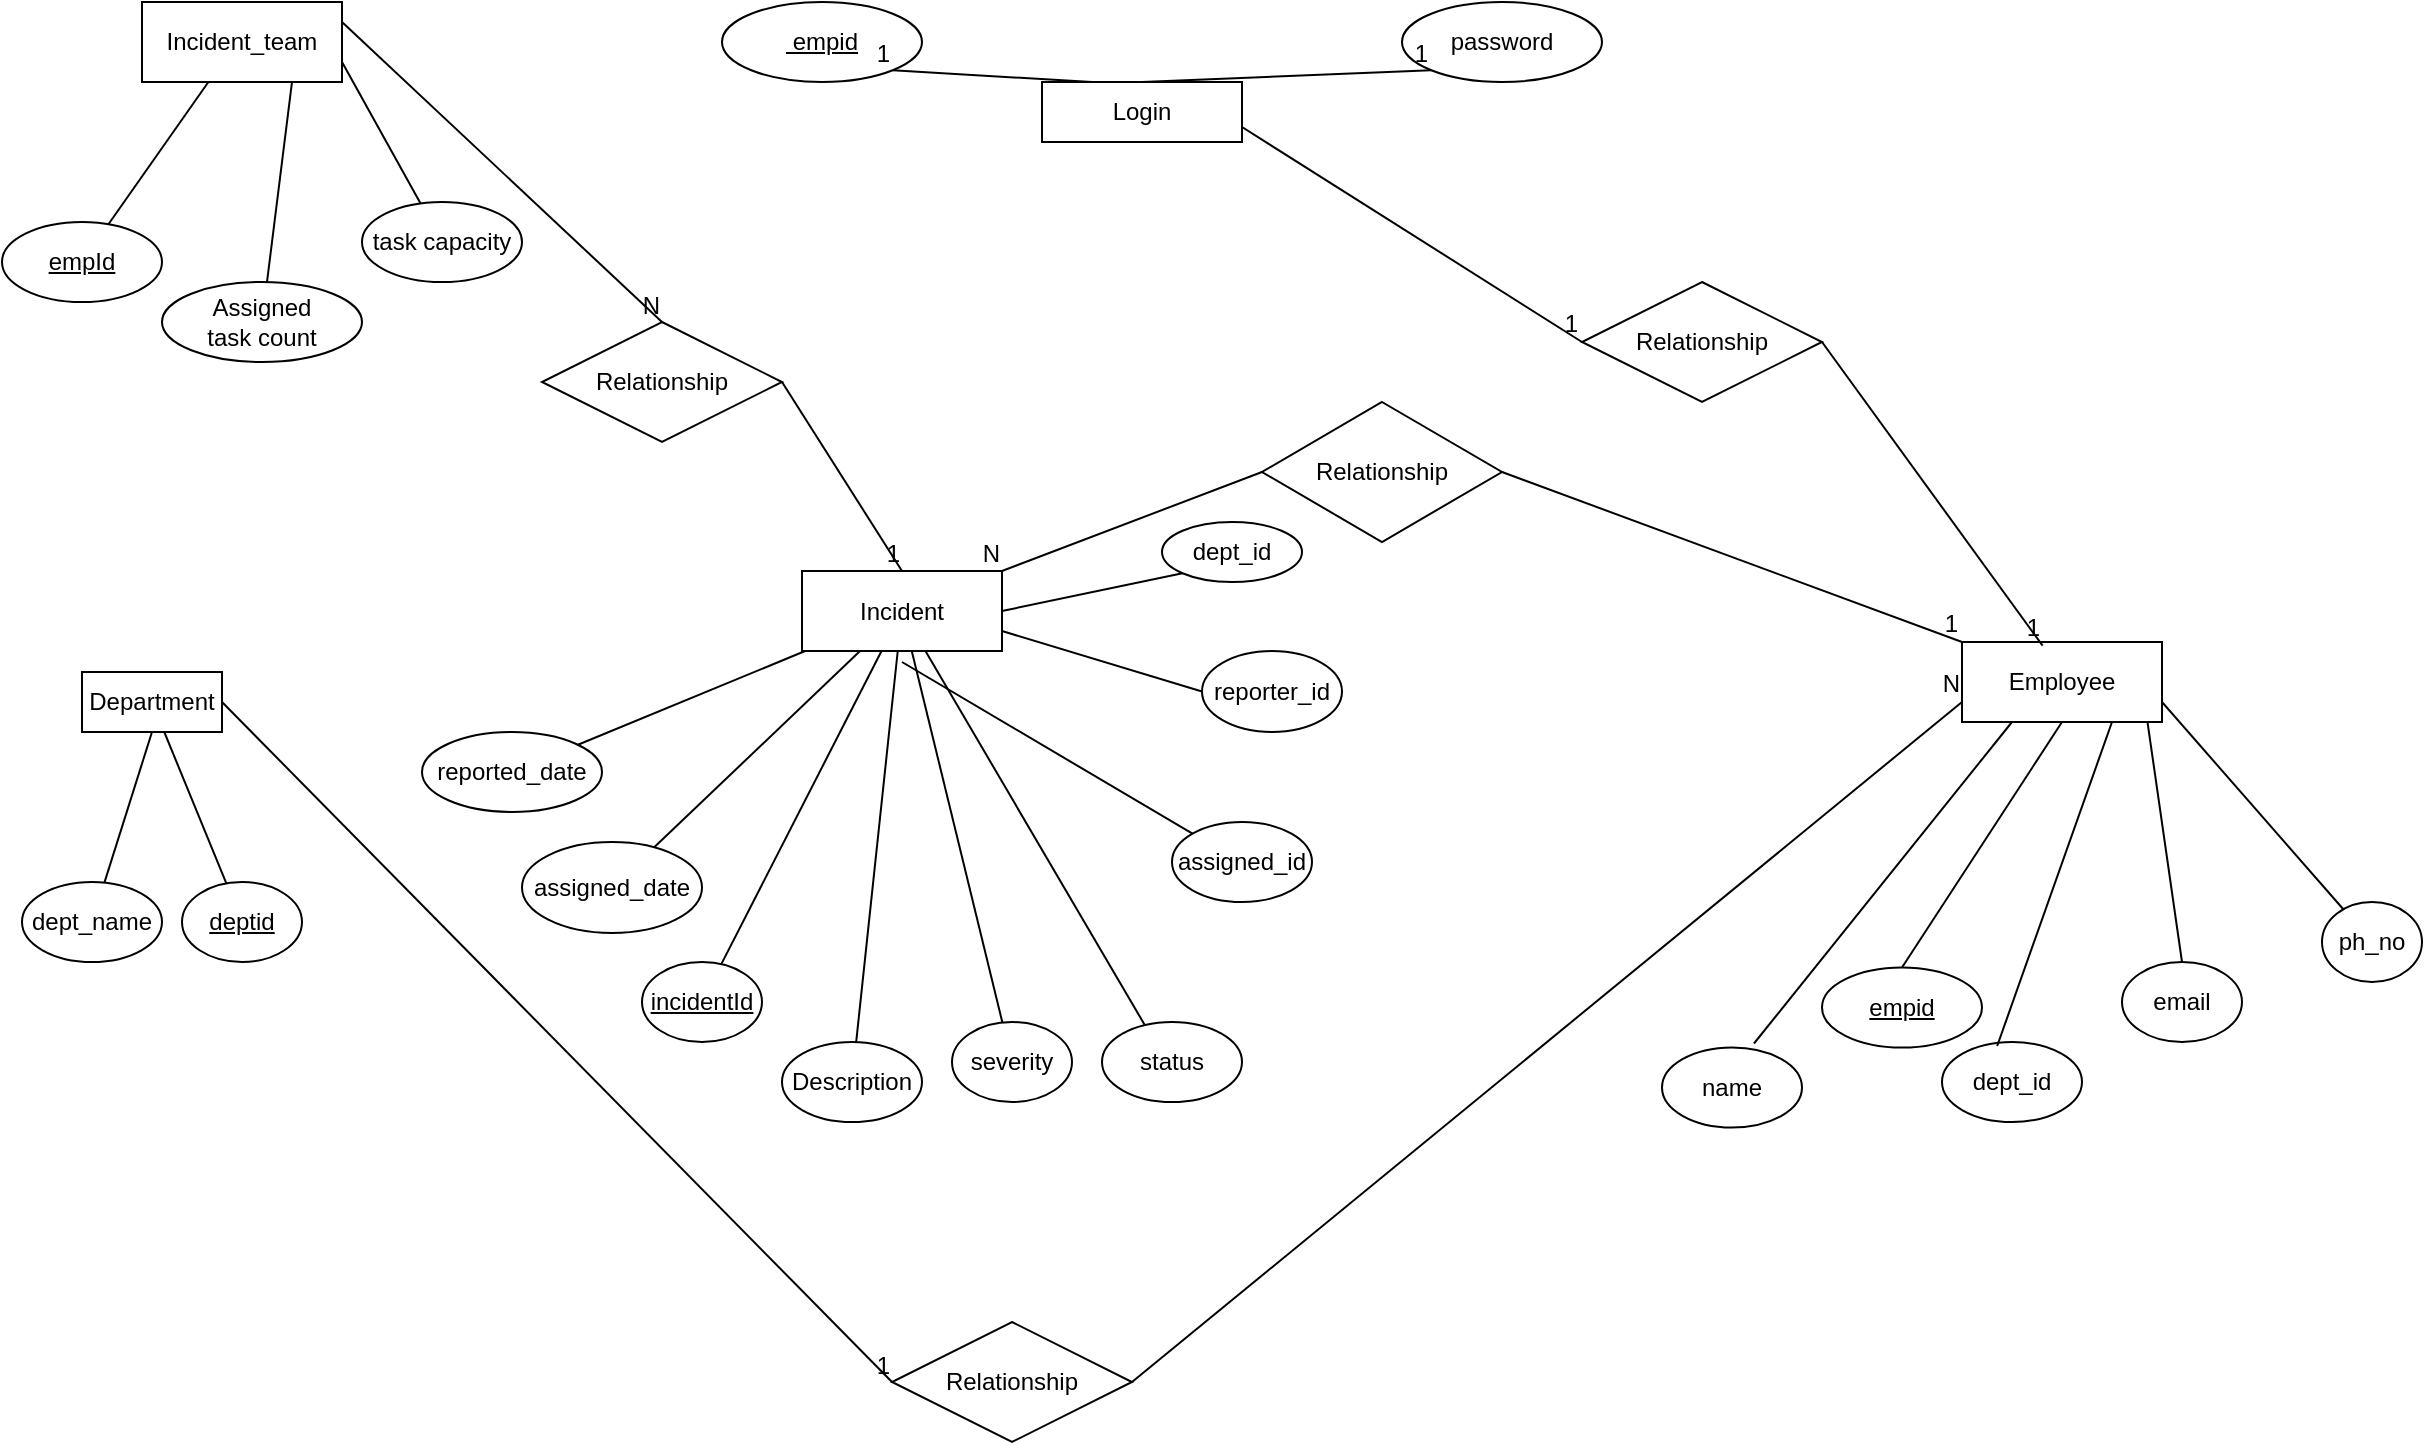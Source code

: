 <mxfile version="21.0.8" type="device"><diagram name="Page-1" id="dPSlFPo3yDVL5i2DCg3t"><mxGraphModel dx="1500" dy="763" grid="1" gridSize="10" guides="1" tooltips="1" connect="1" arrows="1" fold="1" page="1" pageScale="1" pageWidth="850" pageHeight="1100" math="0" shadow="0"><root><mxCell id="0"/><mxCell id="1" parent="0"/><mxCell id="6m1qmjPTgoKdXryvRoaX-6" value="Login" style="whiteSpace=wrap;html=1;align=center;" vertex="1" parent="1"><mxGeometry x="520" y="50" width="100" height="30" as="geometry"/></mxCell><mxCell id="6m1qmjPTgoKdXryvRoaX-7" value="password" style="ellipse;whiteSpace=wrap;html=1;align=center;" vertex="1" parent="1"><mxGeometry x="700" y="10" width="100" height="40" as="geometry"/></mxCell><mxCell id="6m1qmjPTgoKdXryvRoaX-8" value="&amp;nbsp;empid" style="ellipse;whiteSpace=wrap;html=1;align=center;fontStyle=4;" vertex="1" parent="1"><mxGeometry x="360" y="10" width="100" height="40" as="geometry"/></mxCell><mxCell id="6m1qmjPTgoKdXryvRoaX-9" value="" style="endArrow=none;html=1;rounded=0;exitX=0.25;exitY=0;exitDx=0;exitDy=0;entryX=1;entryY=1;entryDx=0;entryDy=0;" edge="1" parent="1" source="6m1qmjPTgoKdXryvRoaX-6" target="6m1qmjPTgoKdXryvRoaX-8"><mxGeometry relative="1" as="geometry"><mxPoint x="340" y="260" as="sourcePoint"/><mxPoint x="500" y="260" as="targetPoint"/></mxGeometry></mxCell><mxCell id="6m1qmjPTgoKdXryvRoaX-10" value="1" style="resizable=0;html=1;whiteSpace=wrap;align=right;verticalAlign=bottom;" connectable="0" vertex="1" parent="6m1qmjPTgoKdXryvRoaX-9"><mxGeometry x="1" relative="1" as="geometry"/></mxCell><mxCell id="6m1qmjPTgoKdXryvRoaX-11" value="" style="endArrow=none;html=1;rounded=0;exitX=0.5;exitY=0;exitDx=0;exitDy=0;entryX=0;entryY=1;entryDx=0;entryDy=0;" edge="1" parent="1" source="6m1qmjPTgoKdXryvRoaX-6" target="6m1qmjPTgoKdXryvRoaX-7"><mxGeometry relative="1" as="geometry"><mxPoint x="340" y="260" as="sourcePoint"/><mxPoint x="500" y="260" as="targetPoint"/></mxGeometry></mxCell><mxCell id="6m1qmjPTgoKdXryvRoaX-12" value="1" style="resizable=0;html=1;whiteSpace=wrap;align=right;verticalAlign=bottom;" connectable="0" vertex="1" parent="6m1qmjPTgoKdXryvRoaX-11"><mxGeometry x="1" relative="1" as="geometry"/></mxCell><mxCell id="6m1qmjPTgoKdXryvRoaX-13" value="Employee" style="whiteSpace=wrap;html=1;align=center;" vertex="1" parent="1"><mxGeometry x="980" y="330" width="100" height="40" as="geometry"/></mxCell><mxCell id="6m1qmjPTgoKdXryvRoaX-14" value="Relationship" style="shape=rhombus;perimeter=rhombusPerimeter;whiteSpace=wrap;html=1;align=center;" vertex="1" parent="1"><mxGeometry x="790" y="150" width="120" height="60" as="geometry"/></mxCell><mxCell id="6m1qmjPTgoKdXryvRoaX-16" value="dept_id" style="ellipse;whiteSpace=wrap;html=1;align=center;" vertex="1" parent="1"><mxGeometry x="970" y="530" width="70" height="40" as="geometry"/></mxCell><mxCell id="6m1qmjPTgoKdXryvRoaX-18" value="email" style="ellipse;whiteSpace=wrap;html=1;align=center;" vertex="1" parent="1"><mxGeometry x="1060" y="490" width="60" height="40" as="geometry"/></mxCell><mxCell id="6m1qmjPTgoKdXryvRoaX-19" value="ph_no" style="ellipse;whiteSpace=wrap;html=1;align=center;" vertex="1" parent="1"><mxGeometry x="1160" y="460" width="50" height="40" as="geometry"/></mxCell><mxCell id="6m1qmjPTgoKdXryvRoaX-20" value="empid" style="ellipse;whiteSpace=wrap;html=1;align=center;fontStyle=4;" vertex="1" parent="1"><mxGeometry x="910" y="492.75" width="80" height="40" as="geometry"/></mxCell><mxCell id="6m1qmjPTgoKdXryvRoaX-22" value="name" style="ellipse;whiteSpace=wrap;html=1;align=center;" vertex="1" parent="1"><mxGeometry x="830" y="532.75" width="70" height="40" as="geometry"/></mxCell><mxCell id="6m1qmjPTgoKdXryvRoaX-23" value="" style="endArrow=none;html=1;rounded=0;exitX=0.25;exitY=1;exitDx=0;exitDy=0;entryX=0.657;entryY=-0.05;entryDx=0;entryDy=0;entryPerimeter=0;" edge="1" parent="1" source="6m1qmjPTgoKdXryvRoaX-13" target="6m1qmjPTgoKdXryvRoaX-22"><mxGeometry relative="1" as="geometry"><mxPoint x="340" y="260" as="sourcePoint"/><mxPoint x="500" y="260" as="targetPoint"/></mxGeometry></mxCell><mxCell id="6m1qmjPTgoKdXryvRoaX-24" value="" style="endArrow=none;html=1;rounded=0;entryX=0.75;entryY=1;entryDx=0;entryDy=0;exitX=0.394;exitY=0.05;exitDx=0;exitDy=0;exitPerimeter=0;" edge="1" parent="1" source="6m1qmjPTgoKdXryvRoaX-16" target="6m1qmjPTgoKdXryvRoaX-13"><mxGeometry relative="1" as="geometry"><mxPoint x="340" y="260" as="sourcePoint"/><mxPoint x="500" y="260" as="targetPoint"/></mxGeometry></mxCell><mxCell id="6m1qmjPTgoKdXryvRoaX-25" value="" style="endArrow=none;html=1;rounded=0;entryX=0.5;entryY=1;entryDx=0;entryDy=0;exitX=0.5;exitY=0;exitDx=0;exitDy=0;" edge="1" parent="1" source="6m1qmjPTgoKdXryvRoaX-20" target="6m1qmjPTgoKdXryvRoaX-13"><mxGeometry relative="1" as="geometry"><mxPoint x="340" y="260" as="sourcePoint"/><mxPoint x="500" y="260" as="targetPoint"/></mxGeometry></mxCell><mxCell id="6m1qmjPTgoKdXryvRoaX-27" value="" style="endArrow=none;html=1;rounded=0;entryX=0.928;entryY=1.01;entryDx=0;entryDy=0;exitX=0.5;exitY=0;exitDx=0;exitDy=0;entryPerimeter=0;" edge="1" parent="1" source="6m1qmjPTgoKdXryvRoaX-18" target="6m1qmjPTgoKdXryvRoaX-13"><mxGeometry relative="1" as="geometry"><mxPoint x="738" y="446" as="sourcePoint"/><mxPoint x="715" y="390" as="targetPoint"/></mxGeometry></mxCell><mxCell id="6m1qmjPTgoKdXryvRoaX-28" value="" style="endArrow=none;html=1;rounded=0;entryX=1;entryY=0.75;entryDx=0;entryDy=0;" edge="1" parent="1" source="6m1qmjPTgoKdXryvRoaX-19" target="6m1qmjPTgoKdXryvRoaX-13"><mxGeometry relative="1" as="geometry"><mxPoint x="748" y="456" as="sourcePoint"/><mxPoint x="725" y="400" as="targetPoint"/></mxGeometry></mxCell><mxCell id="6m1qmjPTgoKdXryvRoaX-30" value="Department" style="whiteSpace=wrap;html=1;align=center;" vertex="1" parent="1"><mxGeometry x="40" y="345" width="70" height="30" as="geometry"/></mxCell><mxCell id="6m1qmjPTgoKdXryvRoaX-31" value="dept_name" style="ellipse;whiteSpace=wrap;html=1;align=center;" vertex="1" parent="1"><mxGeometry x="10" y="450" width="70" height="40" as="geometry"/></mxCell><mxCell id="6m1qmjPTgoKdXryvRoaX-32" value="deptid" style="ellipse;whiteSpace=wrap;html=1;align=center;fontStyle=4;" vertex="1" parent="1"><mxGeometry x="90" y="450" width="60" height="40" as="geometry"/></mxCell><mxCell id="6m1qmjPTgoKdXryvRoaX-33" value="" style="endArrow=none;html=1;rounded=0;exitX=0.5;exitY=1;exitDx=0;exitDy=0;" edge="1" parent="1" source="6m1qmjPTgoKdXryvRoaX-30" target="6m1qmjPTgoKdXryvRoaX-31"><mxGeometry relative="1" as="geometry"><mxPoint x="340" y="260" as="sourcePoint"/><mxPoint x="500" y="260" as="targetPoint"/></mxGeometry></mxCell><mxCell id="6m1qmjPTgoKdXryvRoaX-34" value="" style="endArrow=none;html=1;rounded=0;" edge="1" parent="1" source="6m1qmjPTgoKdXryvRoaX-32" target="6m1qmjPTgoKdXryvRoaX-30"><mxGeometry relative="1" as="geometry"><mxPoint x="758" y="466" as="sourcePoint"/><mxPoint x="735" y="410" as="targetPoint"/></mxGeometry></mxCell><mxCell id="6m1qmjPTgoKdXryvRoaX-35" value="Incident_team" style="whiteSpace=wrap;html=1;align=center;" vertex="1" parent="1"><mxGeometry x="70" y="10" width="100" height="40" as="geometry"/></mxCell><mxCell id="6m1qmjPTgoKdXryvRoaX-37" value="task capacity" style="ellipse;whiteSpace=wrap;html=1;align=center;" vertex="1" parent="1"><mxGeometry x="180" y="110" width="80" height="40" as="geometry"/></mxCell><mxCell id="6m1qmjPTgoKdXryvRoaX-38" value="Assigned&lt;br&gt;task count" style="ellipse;whiteSpace=wrap;html=1;align=center;" vertex="1" parent="1"><mxGeometry x="80" y="150" width="100" height="40" as="geometry"/></mxCell><mxCell id="6m1qmjPTgoKdXryvRoaX-39" value="empId" style="ellipse;whiteSpace=wrap;html=1;align=center;fontStyle=4;" vertex="1" parent="1"><mxGeometry y="120" width="80" height="40" as="geometry"/></mxCell><mxCell id="6m1qmjPTgoKdXryvRoaX-40" value="" style="endArrow=none;html=1;rounded=0;exitX=0.332;exitY=1;exitDx=0;exitDy=0;exitPerimeter=0;" edge="1" parent="1" source="6m1qmjPTgoKdXryvRoaX-35" target="6m1qmjPTgoKdXryvRoaX-39"><mxGeometry relative="1" as="geometry"><mxPoint x="340" y="240" as="sourcePoint"/><mxPoint x="500" y="240" as="targetPoint"/></mxGeometry></mxCell><mxCell id="6m1qmjPTgoKdXryvRoaX-41" value="" style="endArrow=none;html=1;rounded=0;exitX=0.75;exitY=1;exitDx=0;exitDy=0;" edge="1" parent="1" source="6m1qmjPTgoKdXryvRoaX-35" target="6m1qmjPTgoKdXryvRoaX-38"><mxGeometry relative="1" as="geometry"><mxPoint x="350" y="250" as="sourcePoint"/><mxPoint x="510" y="250" as="targetPoint"/></mxGeometry></mxCell><mxCell id="6m1qmjPTgoKdXryvRoaX-42" value="" style="endArrow=none;html=1;rounded=0;exitX=1;exitY=0.75;exitDx=0;exitDy=0;" edge="1" parent="1" source="6m1qmjPTgoKdXryvRoaX-35" target="6m1qmjPTgoKdXryvRoaX-37"><mxGeometry relative="1" as="geometry"><mxPoint x="360" y="260" as="sourcePoint"/><mxPoint x="520" y="260" as="targetPoint"/></mxGeometry></mxCell><mxCell id="6m1qmjPTgoKdXryvRoaX-43" value="Incident" style="whiteSpace=wrap;html=1;align=center;" vertex="1" parent="1"><mxGeometry x="400" y="294.5" width="100" height="40" as="geometry"/></mxCell><mxCell id="6m1qmjPTgoKdXryvRoaX-46" style="edgeStyle=orthogonalEdgeStyle;rounded=0;orthogonalLoop=1;jettySize=auto;html=1;exitX=0.5;exitY=1;exitDx=0;exitDy=0;" edge="1" parent="1" source="6m1qmjPTgoKdXryvRoaX-37" target="6m1qmjPTgoKdXryvRoaX-37"><mxGeometry relative="1" as="geometry"/></mxCell><mxCell id="6m1qmjPTgoKdXryvRoaX-47" value="incidentId" style="ellipse;whiteSpace=wrap;html=1;align=center;fontStyle=4;" vertex="1" parent="1"><mxGeometry x="320" y="490" width="60" height="40" as="geometry"/></mxCell><mxCell id="6m1qmjPTgoKdXryvRoaX-48" value="Description" style="ellipse;whiteSpace=wrap;html=1;align=center;" vertex="1" parent="1"><mxGeometry x="390" y="530" width="70" height="40" as="geometry"/></mxCell><mxCell id="6m1qmjPTgoKdXryvRoaX-49" value="severity" style="ellipse;whiteSpace=wrap;html=1;align=center;" vertex="1" parent="1"><mxGeometry x="475" y="520" width="60" height="40" as="geometry"/></mxCell><mxCell id="6m1qmjPTgoKdXryvRoaX-50" value="status" style="ellipse;whiteSpace=wrap;html=1;align=center;" vertex="1" parent="1"><mxGeometry x="550" y="520" width="70" height="40" as="geometry"/></mxCell><mxCell id="6m1qmjPTgoKdXryvRoaX-51" value="assigned_id" style="ellipse;whiteSpace=wrap;html=1;align=center;" vertex="1" parent="1"><mxGeometry x="585" y="420" width="70" height="40" as="geometry"/></mxCell><mxCell id="6m1qmjPTgoKdXryvRoaX-52" value="reporter_id" style="ellipse;whiteSpace=wrap;html=1;align=center;" vertex="1" parent="1"><mxGeometry x="600" y="334.5" width="70" height="40.5" as="geometry"/></mxCell><mxCell id="6m1qmjPTgoKdXryvRoaX-53" value="assigned_date" style="ellipse;whiteSpace=wrap;html=1;align=center;" vertex="1" parent="1"><mxGeometry x="260" y="430" width="90" height="45.5" as="geometry"/></mxCell><mxCell id="6m1qmjPTgoKdXryvRoaX-54" value="reported_date" style="ellipse;whiteSpace=wrap;html=1;align=center;" vertex="1" parent="1"><mxGeometry x="210" y="375" width="90" height="40" as="geometry"/></mxCell><mxCell id="6m1qmjPTgoKdXryvRoaX-55" value="dept_id" style="ellipse;whiteSpace=wrap;html=1;align=center;" vertex="1" parent="1"><mxGeometry x="580" y="270" width="70" height="30" as="geometry"/></mxCell><mxCell id="6m1qmjPTgoKdXryvRoaX-56" style="edgeStyle=orthogonalEdgeStyle;rounded=0;orthogonalLoop=1;jettySize=auto;html=1;exitX=0.5;exitY=1;exitDx=0;exitDy=0;" edge="1" parent="1" source="6m1qmjPTgoKdXryvRoaX-32" target="6m1qmjPTgoKdXryvRoaX-32"><mxGeometry relative="1" as="geometry"/></mxCell><mxCell id="6m1qmjPTgoKdXryvRoaX-57" value="" style="endArrow=none;html=1;rounded=0;" edge="1" parent="1" source="6m1qmjPTgoKdXryvRoaX-54" target="6m1qmjPTgoKdXryvRoaX-43"><mxGeometry relative="1" as="geometry"><mxPoint x="450" y="340" as="sourcePoint"/><mxPoint x="610" y="340" as="targetPoint"/></mxGeometry></mxCell><mxCell id="6m1qmjPTgoKdXryvRoaX-58" value="" style="endArrow=none;html=1;rounded=0;" edge="1" parent="1" source="6m1qmjPTgoKdXryvRoaX-53" target="6m1qmjPTgoKdXryvRoaX-43"><mxGeometry relative="1" as="geometry"><mxPoint x="450" y="340" as="sourcePoint"/><mxPoint x="610" y="340" as="targetPoint"/></mxGeometry></mxCell><mxCell id="6m1qmjPTgoKdXryvRoaX-59" value="" style="endArrow=none;html=1;rounded=0;" edge="1" parent="1" source="6m1qmjPTgoKdXryvRoaX-47" target="6m1qmjPTgoKdXryvRoaX-43"><mxGeometry relative="1" as="geometry"><mxPoint x="450" y="340" as="sourcePoint"/><mxPoint x="610" y="340" as="targetPoint"/></mxGeometry></mxCell><mxCell id="6m1qmjPTgoKdXryvRoaX-60" value="" style="endArrow=none;html=1;rounded=0;" edge="1" parent="1" source="6m1qmjPTgoKdXryvRoaX-48" target="6m1qmjPTgoKdXryvRoaX-43"><mxGeometry relative="1" as="geometry"><mxPoint x="450" y="340" as="sourcePoint"/><mxPoint x="610" y="340" as="targetPoint"/></mxGeometry></mxCell><mxCell id="6m1qmjPTgoKdXryvRoaX-61" value="" style="endArrow=none;html=1;rounded=0;" edge="1" parent="1" source="6m1qmjPTgoKdXryvRoaX-49" target="6m1qmjPTgoKdXryvRoaX-43"><mxGeometry relative="1" as="geometry"><mxPoint x="450" y="340" as="sourcePoint"/><mxPoint x="610" y="340" as="targetPoint"/></mxGeometry></mxCell><mxCell id="6m1qmjPTgoKdXryvRoaX-62" value="" style="endArrow=none;html=1;rounded=0;exitX=0.303;exitY=0.03;exitDx=0;exitDy=0;exitPerimeter=0;" edge="1" parent="1" source="6m1qmjPTgoKdXryvRoaX-50" target="6m1qmjPTgoKdXryvRoaX-43"><mxGeometry relative="1" as="geometry"><mxPoint x="585" y="530" as="sourcePoint"/><mxPoint x="610" y="340" as="targetPoint"/></mxGeometry></mxCell><mxCell id="6m1qmjPTgoKdXryvRoaX-63" value="" style="endArrow=none;html=1;rounded=0;entryX=0;entryY=0;entryDx=0;entryDy=0;" edge="1" parent="1" target="6m1qmjPTgoKdXryvRoaX-51"><mxGeometry relative="1" as="geometry"><mxPoint x="450" y="340" as="sourcePoint"/><mxPoint x="610" y="340" as="targetPoint"/></mxGeometry></mxCell><mxCell id="6m1qmjPTgoKdXryvRoaX-64" value="" style="endArrow=none;html=1;rounded=0;entryX=0;entryY=0.5;entryDx=0;entryDy=0;exitX=1;exitY=0.75;exitDx=0;exitDy=0;" edge="1" parent="1" source="6m1qmjPTgoKdXryvRoaX-43" target="6m1qmjPTgoKdXryvRoaX-52"><mxGeometry relative="1" as="geometry"><mxPoint x="460" y="350" as="sourcePoint"/><mxPoint x="605" y="436" as="targetPoint"/></mxGeometry></mxCell><mxCell id="6m1qmjPTgoKdXryvRoaX-65" value="" style="endArrow=none;html=1;rounded=0;entryX=0;entryY=1;entryDx=0;entryDy=0;exitX=1;exitY=0.5;exitDx=0;exitDy=0;" edge="1" parent="1" source="6m1qmjPTgoKdXryvRoaX-43" target="6m1qmjPTgoKdXryvRoaX-55"><mxGeometry relative="1" as="geometry"><mxPoint x="450" y="340" as="sourcePoint"/><mxPoint x="610" y="340" as="targetPoint"/></mxGeometry></mxCell><mxCell id="6m1qmjPTgoKdXryvRoaX-68" value="" style="endArrow=none;html=1;rounded=0;exitX=1;exitY=0.75;exitDx=0;exitDy=0;entryX=0;entryY=0.5;entryDx=0;entryDy=0;" edge="1" parent="1" source="6m1qmjPTgoKdXryvRoaX-6" target="6m1qmjPTgoKdXryvRoaX-14"><mxGeometry relative="1" as="geometry"><mxPoint x="410" y="400" as="sourcePoint"/><mxPoint x="570" y="400" as="targetPoint"/></mxGeometry></mxCell><mxCell id="6m1qmjPTgoKdXryvRoaX-69" value="1" style="resizable=0;html=1;whiteSpace=wrap;align=right;verticalAlign=bottom;" connectable="0" vertex="1" parent="6m1qmjPTgoKdXryvRoaX-68"><mxGeometry x="1" relative="1" as="geometry"/></mxCell><mxCell id="6m1qmjPTgoKdXryvRoaX-70" value="" style="endArrow=none;html=1;rounded=0;exitX=1;exitY=0.5;exitDx=0;exitDy=0;entryX=0.403;entryY=0.046;entryDx=0;entryDy=0;entryPerimeter=0;" edge="1" parent="1" source="6m1qmjPTgoKdXryvRoaX-14" target="6m1qmjPTgoKdXryvRoaX-13"><mxGeometry relative="1" as="geometry"><mxPoint x="595" y="122" as="sourcePoint"/><mxPoint x="800" y="190" as="targetPoint"/></mxGeometry></mxCell><mxCell id="6m1qmjPTgoKdXryvRoaX-71" value="1" style="resizable=0;html=1;whiteSpace=wrap;align=right;verticalAlign=bottom;" connectable="0" vertex="1" parent="6m1qmjPTgoKdXryvRoaX-70"><mxGeometry x="1" relative="1" as="geometry"/></mxCell><mxCell id="6m1qmjPTgoKdXryvRoaX-72" value="Relationship" style="shape=rhombus;perimeter=rhombusPerimeter;whiteSpace=wrap;html=1;align=center;" vertex="1" parent="1"><mxGeometry x="270" y="170" width="120" height="60" as="geometry"/></mxCell><mxCell id="6m1qmjPTgoKdXryvRoaX-77" value="Relationship" style="shape=rhombus;perimeter=rhombusPerimeter;whiteSpace=wrap;html=1;align=center;" vertex="1" parent="1"><mxGeometry x="630" y="210" width="120" height="70" as="geometry"/></mxCell><mxCell id="6m1qmjPTgoKdXryvRoaX-78" value="" style="endArrow=none;html=1;rounded=0;entryX=0;entryY=0;entryDx=0;entryDy=0;exitX=1;exitY=0.5;exitDx=0;exitDy=0;" edge="1" parent="1" source="6m1qmjPTgoKdXryvRoaX-77" target="6m1qmjPTgoKdXryvRoaX-13"><mxGeometry relative="1" as="geometry"><mxPoint x="410" y="400" as="sourcePoint"/><mxPoint x="570" y="400" as="targetPoint"/></mxGeometry></mxCell><mxCell id="6m1qmjPTgoKdXryvRoaX-79" value="1" style="resizable=0;html=1;whiteSpace=wrap;align=right;verticalAlign=bottom;" connectable="0" vertex="1" parent="6m1qmjPTgoKdXryvRoaX-78"><mxGeometry x="1" relative="1" as="geometry"/></mxCell><mxCell id="6m1qmjPTgoKdXryvRoaX-82" value="" style="endArrow=none;html=1;rounded=0;entryX=1;entryY=0;entryDx=0;entryDy=0;exitX=0;exitY=0.5;exitDx=0;exitDy=0;" edge="1" parent="1" source="6m1qmjPTgoKdXryvRoaX-77" target="6m1qmjPTgoKdXryvRoaX-43"><mxGeometry relative="1" as="geometry"><mxPoint x="410" y="400" as="sourcePoint"/><mxPoint x="570" y="400" as="targetPoint"/></mxGeometry></mxCell><mxCell id="6m1qmjPTgoKdXryvRoaX-83" value="N" style="resizable=0;html=1;whiteSpace=wrap;align=right;verticalAlign=bottom;" connectable="0" vertex="1" parent="6m1qmjPTgoKdXryvRoaX-82"><mxGeometry x="1" relative="1" as="geometry"/></mxCell><mxCell id="6m1qmjPTgoKdXryvRoaX-84" value="" style="endArrow=none;html=1;rounded=0;exitX=1;exitY=0.25;exitDx=0;exitDy=0;" edge="1" parent="1" source="6m1qmjPTgoKdXryvRoaX-35"><mxGeometry relative="1" as="geometry"><mxPoint x="410" y="400" as="sourcePoint"/><mxPoint x="330" y="170" as="targetPoint"/></mxGeometry></mxCell><mxCell id="6m1qmjPTgoKdXryvRoaX-85" value="N" style="resizable=0;html=1;whiteSpace=wrap;align=right;verticalAlign=bottom;" connectable="0" vertex="1" parent="6m1qmjPTgoKdXryvRoaX-84"><mxGeometry x="1" relative="1" as="geometry"/></mxCell><mxCell id="6m1qmjPTgoKdXryvRoaX-86" value="" style="endArrow=none;html=1;rounded=0;exitX=1;exitY=0.5;exitDx=0;exitDy=0;entryX=0.5;entryY=0;entryDx=0;entryDy=0;" edge="1" parent="1" source="6m1qmjPTgoKdXryvRoaX-72" target="6m1qmjPTgoKdXryvRoaX-43"><mxGeometry relative="1" as="geometry"><mxPoint x="410" y="400" as="sourcePoint"/><mxPoint x="570" y="400" as="targetPoint"/></mxGeometry></mxCell><mxCell id="6m1qmjPTgoKdXryvRoaX-87" value="1" style="resizable=0;html=1;whiteSpace=wrap;align=right;verticalAlign=bottom;" connectable="0" vertex="1" parent="6m1qmjPTgoKdXryvRoaX-86"><mxGeometry x="1" relative="1" as="geometry"/></mxCell><mxCell id="6m1qmjPTgoKdXryvRoaX-88" value="Relationship" style="shape=rhombus;perimeter=rhombusPerimeter;whiteSpace=wrap;html=1;align=center;" vertex="1" parent="1"><mxGeometry x="445" y="670" width="120" height="60" as="geometry"/></mxCell><mxCell id="6m1qmjPTgoKdXryvRoaX-89" value="" style="endArrow=none;html=1;rounded=0;exitX=1;exitY=0.5;exitDx=0;exitDy=0;entryX=0;entryY=0.5;entryDx=0;entryDy=0;" edge="1" parent="1" source="6m1qmjPTgoKdXryvRoaX-30" target="6m1qmjPTgoKdXryvRoaX-88"><mxGeometry relative="1" as="geometry"><mxPoint x="410" y="400" as="sourcePoint"/><mxPoint x="570" y="400" as="targetPoint"/></mxGeometry></mxCell><mxCell id="6m1qmjPTgoKdXryvRoaX-90" value="1" style="resizable=0;html=1;whiteSpace=wrap;align=right;verticalAlign=bottom;" connectable="0" vertex="1" parent="6m1qmjPTgoKdXryvRoaX-89"><mxGeometry x="1" relative="1" as="geometry"/></mxCell><mxCell id="6m1qmjPTgoKdXryvRoaX-93" value="" style="endArrow=none;html=1;rounded=0;exitX=1;exitY=0.5;exitDx=0;exitDy=0;entryX=0;entryY=0.75;entryDx=0;entryDy=0;" edge="1" parent="1" source="6m1qmjPTgoKdXryvRoaX-88" target="6m1qmjPTgoKdXryvRoaX-13"><mxGeometry relative="1" as="geometry"><mxPoint x="410" y="410" as="sourcePoint"/><mxPoint x="570" y="410" as="targetPoint"/></mxGeometry></mxCell><mxCell id="6m1qmjPTgoKdXryvRoaX-94" value="N" style="resizable=0;html=1;whiteSpace=wrap;align=right;verticalAlign=bottom;" connectable="0" vertex="1" parent="6m1qmjPTgoKdXryvRoaX-93"><mxGeometry x="1" relative="1" as="geometry"/></mxCell></root></mxGraphModel></diagram></mxfile>